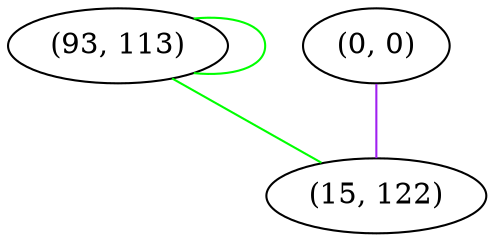 graph "" {
"(93, 113)";
"(0, 0)";
"(15, 122)";
"(93, 113)" -- "(93, 113)"  [color=green, key=0, weight=2];
"(93, 113)" -- "(15, 122)"  [color=green, key=0, weight=2];
"(0, 0)" -- "(15, 122)"  [color=purple, key=0, weight=4];
}
